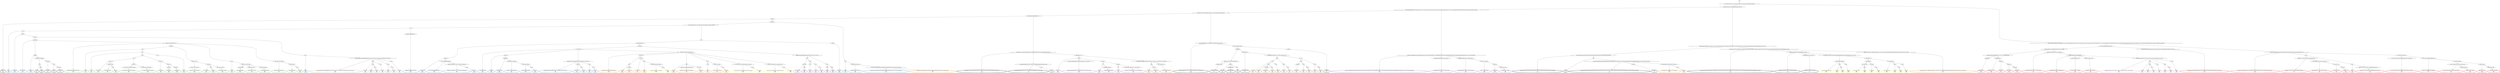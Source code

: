digraph T {
	{
		rank=same
		394 [penwidth=3,colorscheme=set19,color=0,label="380;392_P\nP\n3.6%"]
		383 [penwidth=3,colorscheme=set19,color=0,label="1010_P\nP\n3.6%"]
		381 [penwidth=3,colorscheme=set19,color=0,label="1068_P\nP\n6.2%"]
		379 [penwidth=3,colorscheme=set19,color=0,label="1024;1039_P\nP\n3.8%"]
		377 [penwidth=3,colorscheme=set19,color=0,label="1087_P\nP\n2.4%"]
		375 [penwidth=3,colorscheme=set19,color=0,label="1128;1164_P\nP\n6%"]
		373 [penwidth=3,colorscheme=set19,color=0,label="391;395;398;412;415;422;433;443;448;459;464;471;482;488;495;524;532;537;540;553;564;569;572;591;603;614_P\nP\n2.6%"]
		371 [penwidth=3,colorscheme=set19,color=0,label="621;629;649;660;668;674;685;718;738;749;761;785;820;853;866;880;923;1009;1051;1086_P\nP\n1.4%"]
		369 [penwidth=3,colorscheme=set19,color=0,label="1102_P\nP\n7.2%"]
		367 [penwidth=3,colorscheme=set19,color=0,label="351;354;383;388;397;407;411;418;432;441;447;469;485;507;516;522;531;557_P\nP\n0.96%"]
		362 [penwidth=3,colorscheme=set19,color=0,label="867;883;911;938_P\nP\n7.2%"]
		360 [penwidth=3,colorscheme=set19,color=0,label="882;924_P\nP\n5.3%"]
		358 [penwidth=3,colorscheme=set19,color=0,label="952;968;983;993_P\nP\n5.3%"]
		356 [penwidth=3,colorscheme=set19,color=0,label="992_P\nP\n5%"]
		354 [penwidth=3,colorscheme=set19,color=0,label="723;750;803;813_P\nP\n5%"]
		352 [penwidth=3,colorscheme=set19,color=0,label="661;669_P\nP\n8.2%"]
		349 [penwidth=3,colorscheme=set19,color=0,label="229;233;236;240;242;245;246;249;253;258;265;267;280;282;284;289;298;301;303;306;310;314;319;320;326;329_P\nP\n2.6%"]
		347 [penwidth=3,colorscheme=set19,color=0,label="332_P\nP\n2.2%"]
		345 [penwidth=3,colorscheme=set19,color=0,label="334;345;353;364;368;376;382;385;390;399;404;408;425;436;454;463;470;481;487;501;512;517;523;546;552;568;590;609;613;628;638;659;667;684;694;710;722;736;784;812;841;878;910_P\nP\n2.4%"]
		343 [penwidth=3,colorscheme=set19,color=0,label="951;991_P\nP\n5%"]
		341 [penwidth=3,colorscheme=set19,color=0,label="232;235;239;241;252;261;264;269;274;277;288;294;297;302;305;309;313;324;330;333;339;342;348;357;362;371;381;393;410;421;431;435;440;453;458;468;479;484;491;493;499;506;511;521;530_P\nP\n2.9%"]
		339 [penwidth=3,colorscheme=set19,color=0,label="536;539;545;550;562;567;578;583;589;602;607;612;636_P\nP\n4.8%"]
		337 [penwidth=3,colorscheme=set19,color=0,label="657;666;673;682;715;720;733;758_P\nP\n6%"]
		331 [penwidth=3,colorscheme=set19,color=1,label="884;898;940_M1\nM1\n5.4%"]
		329 [penwidth=3,colorscheme=set19,color=1,label="926;954;984;1011_M1\nM1\n0.9%"]
		327 [penwidth=3,colorscheme=set19,color=1,label="1040;1053_M1\nM1\n4%"]
		325 [penwidth=3,colorscheme=set19,color=1,label="1088;1103_M1\nM1\n2.7%"]
		323 [penwidth=3,colorscheme=set19,color=1,label="1166;1249_M1\nM1\n5.4%"]
		321 [penwidth=3,colorscheme=set19,color=1,label="610;622;631;651;688;724;740;751;763;787;796_M1\nM1\n1.3%"]
		319 [penwidth=3,colorscheme=set19,color=1,label="814;828;844;868;912;925;939;953;969;970_M1\nM1\n4.9%"]
		317 [penwidth=3,colorscheme=set19,color=1,label="1015;1043;1056;1073;1106_M1\nM1\n9.4%"]
		315 [penwidth=3,colorscheme=set19,color=1,label="1055;1072;1092;1105;1147_M1\nM1\n7.6%"]
		313 [penwidth=3,colorscheme=set19,color=1,label="450;460;465;475;483;489;496;503;509;513;518;526;534;542;547;554;558;565;570;585;599;615;671;687;704_M1\nM1\n6.7%"]
		311 [penwidth=3,colorscheme=set19,color=1,label="366;370;374;378;386;401;405;414;416;423;426;429;444;449;502;525;533;541;573;574;581;593;605;617;624_M1\nM1\n1.8%"]
		308 [penwidth=3,colorscheme=set19,color=1,label="653;664;677;728;744;755;775;790;797;831;856;872;886_M1\nM1\n4%"]
		306 [penwidth=3,colorscheme=set19,color=1,label="902;913;943;995;1014;1027;1054;1071;1091_M1\nM1\n1.8%"]
		304 [penwidth=3,colorscheme=set19,color=1,label="1129;1144;1167_M1\nM1\n1.8%"]
		302 [penwidth=3,colorscheme=set19,color=1,label="1184;1251_M1\nM1\n5.4%"]
		300 [penwidth=3,colorscheme=set19,color=1,label="663_M1\nM1\n1.3%"]
		298 [penwidth=3,colorscheme=set19,color=1,label="676;697;713;727;743;754;765;774;789;806;855;901;957;1013_M1\nM1\n5.4%"]
		295 [penwidth=3,colorscheme=set19,color=1,label="742;753;773;815;847;854;871;885;900;942;956;972;1026;1042;1070_M1\nM1\n7.6%"]
		293 [penwidth=3,colorscheme=set19,color=1,label="752;764;772;788;805;830;846;870;899_M1\nM1\n4%"]
		290 [penwidth=3,colorscheme=set19,color=1,label="1012;1041;1069;1090;1118;1130;1145;1168;1198_M1\nM1\n2.2%"]
		288 [penwidth=3,colorscheme=set19,color=1,label="1231;1252;1287;1304_M1\nM1\n6.3%"]
		286 [penwidth=3,colorscheme=set19,color=1,label="1089;1104;1146_M1\nM1\n0.45%"]
		284 [penwidth=3,colorscheme=set19,color=1,label="1183;1230;1250;1316_M1\nM1\n9.4%"]
		282 [penwidth=3,colorscheme=set19,color=2,label="424_M2\nM2\n2.7%"]
		280 [penwidth=3,colorscheme=set19,color=2,label="430;439;452;457;461;474_M2\nM2\n3.3%"]
		278 [penwidth=3,colorscheme=set19,color=2,label="478;505;515;520;529;549;560;576;582;588;618;625;654;665;678;691;706;729;745;776;791;807;822_M2\nM2\n5.2%"]
		277 [penwidth=3,colorscheme=set19,color=2,label="620_M2\nM2\n0.27%"]
		276 [penwidth=3,colorscheme=set19,color=2,label="645;700_M2\nM2\n1.9%"]
		275 [penwidth=3,colorscheme=set19,color=2,label="800;817;825_M2\nM2\n3%"]
		274 [penwidth=3,colorscheme=set19,color=2,label="850;862_M2\nM2\n1.9%"]
		272 [penwidth=3,colorscheme=set19,color=2,label="809_M2\nM2\n6.6%"]
		270 [penwidth=3,colorscheme=set19,color=2,label="644;656;672;680;699;709;731_M2\nM2\n6.3%"]
		266 [penwidth=3,colorscheme=set19,color=2,label="698;708_M2\nM2\n4.6%"]
		264 [penwidth=3,colorscheme=set19,color=2,label="767;778;799;849;860;874;890_M2\nM2\n1.9%"]
		262 [penwidth=3,colorscheme=set19,color=2,label="930;987;1018;1029;1057;1120;1170;1200;1215;1289;1290_M2\nM2\n5.7%"]
		260 [penwidth=3,colorscheme=set19,color=2,label="1306_M2\nM2\n8.5%"]
		257 [penwidth=3,colorscheme=set19,color=2,label="777;792;798;816_M2\nM2\n1.6%"]
		255 [penwidth=3,colorscheme=set19,color=2,label="823;833_M2\nM2\n4.6%"]
		253 [penwidth=3,colorscheme=set19,color=2,label="888;904;915_M2\nM2\n0.82%"]
		251 [penwidth=3,colorscheme=set19,color=2,label="1000;1019;1031;1044;1093_M2\nM2\n1.9%"]
		249 [penwidth=3,colorscheme=set19,color=2,label="1148;1169;1186;1199_M2\nM2\n0.27%"]
		247 [penwidth=3,colorscheme=set19,color=2,label="1232_M2\nM2\n5.5%"]
		245 [penwidth=3,colorscheme=set19,color=2,label="832;858;873;887;903;914;928;961;974;1020;1059;1076;1132;1150;1151_M2\nM2\n10%"]
		243 [penwidth=3,colorscheme=set19,color=2,label="1188;1217_M2\nM2\n1.4%"]
		241 [penwidth=3,colorscheme=set19,color=2,label="1233_M2\nM2\n5.2%"]
		239 [penwidth=3,colorscheme=set19,color=2,label="1203_M2\nM2\n2.2%"]
		237 [penwidth=3,colorscheme=set19,color=2,label="1216_M2\nM2\n8.2%"]
		235 [penwidth=3,colorscheme=set19,color=2,label="634;642_M2\nM2\n6.3%"]
		233 [penwidth=3,colorscheme=set19,color=3,label="835;851;875;907;918;958;997;1017_M3\nM3\n3.1%"]
		230 [penwidth=3,colorscheme=set19,color=3,label="1078_M3\nM3\n1%"]
		228 [penwidth=3,colorscheme=set19,color=3,label="1111_M3\nM3\n4.1%"]
		224 [penwidth=3,colorscheme=set19,color=3,label="1176;1194_M3\nM3\n2.1%"]
		222 [penwidth=3,colorscheme=set19,color=3,label="1208;1222;1239_M3\nM3\n5.2%"]
		220 [penwidth=3,colorscheme=set19,color=3,label="1340_M3\nM3\n5.2%"]
		217 [penwidth=3,colorscheme=set19,color=3,label="1221;1238;1259;1278;1319;1332;1339_M3\nM3\n6.2%"]
		215 [penwidth=3,colorscheme=set19,color=3,label="1277;1294;1331;1338;1348;1354_M3\nM3\n5.2%"]
		213 [penwidth=3,colorscheme=set19,color=3,label="1173;1190_M3\nM3\n2.1%"]
		210 [penwidth=3,colorscheme=set19,color=3,label="1292;1329_M3\nM3\n6.2%"]
		208 [penwidth=3,colorscheme=set19,color=3,label="1308;1336_M3\nM3\n8.2%"]
		206 [penwidth=3,colorscheme=set19,color=3,label="1191_M3\nM3\n5.2%"]
		203 [penwidth=3,colorscheme=set19,color=3,label="1135;1156;1174;1218;1234_M3\nM3\n6.2%"]
		201 [penwidth=3,colorscheme=set19,color=3,label="1155;1189_M3\nM3\n2.1%"]
		199 [penwidth=3,colorscheme=set19,color=3,label="1204_M3\nM3\n5.2%"]
		197 [penwidth=3,colorscheme=set19,color=3,label="1274;1291;1307;1328_M3\nM3\n5.2%"]
		195 [penwidth=3,colorscheme=set19,color=3,label="1061_M3\nM3\n3.1%"]
		192 [penwidth=3,colorscheme=set19,color=3,label="1206;1258;1293_M3\nM3\n5.2%"]
		190 [penwidth=3,colorscheme=set19,color=3,label="1220;1237;1257;1310_M3\nM3\n7.2%"]
		188 [penwidth=3,colorscheme=set19,color=3,label="1236;1256;1309;1330_M3\nM3\n5.2%"]
		186 [penwidth=3,colorscheme=set19,color=3,label="1095;1108;1134;1153;1205_M3\nM3\n1%"]
		184 [penwidth=3,colorscheme=set19,color=3,label="1219;1235;1276_M3\nM3\n1%"]
		182 [penwidth=3,colorscheme=set19,color=3,label="1337_M3\nM3\n5.2%"]
		180 [penwidth=3,colorscheme=set19,color=4,label="250;251;255;256;260;268;278;281;286;292;295;300;312;316;322;325;344;360;363;367;372;379;384;389;394;403;428;437;442;462;480;486;494;500;508;551;580;584;598;608;637;683;693;702;721;735;747;760;780;793;810_M4\nM4\n4.5%"]
		178 [penwidth=3,colorscheme=set19,color=4,label="836;876;908;947;963;976;1002;1021;1046;1137_M4\nM4\n7.1%"]
		176 [penwidth=3,colorscheme=set19,color=4,label="893;919;933;946;962;975;1001;1063;1079;1112_M4\nM4\n2.6%"]
		174 [penwidth=3,colorscheme=set19,color=4,label="1158;1177;1209;1223_M4\nM4\n0.65%"]
		172 [penwidth=3,colorscheme=set19,color=4,label="1240;1260_M4\nM4\n2.6%"]
		170 [penwidth=3,colorscheme=set19,color=4,label="1279;1295;1311;1320_M4\nM4\n8.4%"]
		166 [penwidth=3,colorscheme=set19,color=4,label="1241;1264_M4\nM4\n4.5%"]
		164 [penwidth=3,colorscheme=set19,color=4,label="1298_M4\nM4\n6.5%"]
		161 [penwidth=3,colorscheme=set19,color=4,label="1281_M4\nM4\n9.7%"]
		159 [penwidth=3,colorscheme=set19,color=4,label="1297_M4\nM4\n3.2%"]
		157 [penwidth=3,colorscheme=set19,color=4,label="1312_M4\nM4\n5.8%"]
		154 [penwidth=3,colorscheme=set19,color=4,label="1280_M4\nM4\n8.4%"]
		152 [penwidth=3,colorscheme=set19,color=4,label="1296_M4\nM4\n5.8%"]
		149 [penwidth=3,colorscheme=set19,color=4,label="748;781_M4\nM4\n2.6%"]
		147 [penwidth=3,colorscheme=set19,color=4,label="801;818;827;838;863;894;921;978;1004;1034;1098;1114;1124;1160;1178_M4\nM4\n5.2%"]
		144 [penwidth=3,colorscheme=set19,color=4,label="877_M4\nM4\n0.65%"]
		142 [penwidth=3,colorscheme=set19,color=4,label="934;949;964;1003;1033_M4\nM4\n9.1%"]
		139 [penwidth=3,colorscheme=set19,color=4,label="977_M4\nM4\n7.1%"]
		137 [penwidth=3,colorscheme=set19,color=4,label="1022;1032;1047;1064;1097;1113;1123;1159;1261_M4\nM4\n5.2%"]
		136 [penwidth=3,colorscheme=set19,color=5,label="478;505;515;520;529;549;560;576;582;588;618;625;654;665;678;691;706;729;745;776;791;807;822_M5\nM5\n4%"]
		134 [penwidth=3,colorscheme=set19,color=5,label="848;857;927;944;959;973;989;1005;1023_M5\nM5\n17%"]
		131 [penwidth=3,colorscheme=set19,color=5,label="1081_M5\nM5\n0.67%"]
		129 [penwidth=3,colorscheme=set19,color=5,label="1126;1142_M5\nM5\n11%"]
		127 [penwidth=3,colorscheme=set19,color=5,label="1141;1243_M5\nM5\n2%"]
		125 [penwidth=3,colorscheme=set19,color=5,label="1267_M5\nM5\n5.3%"]
		123 [penwidth=3,colorscheme=set19,color=5,label="1080_M5\nM5\n0.67%"]
		121 [penwidth=3,colorscheme=set19,color=5,label="1099;1140;1162;1266;1284;1302;1323_M5\nM5\n6%"]
		119 [penwidth=3,colorscheme=set19,color=5,label="1139;1161_M5\nM5\n15%"]
		116 [penwidth=3,colorscheme=set19,color=5,label="1138_M5\nM5\n6%"]
		114 [penwidth=3,colorscheme=set19,color=5,label="1180;1211;1227;1301_M5\nM5\n4.7%"]
		112 [penwidth=3,colorscheme=set19,color=5,label="1322_M5\nM5\n5.3%"]
		110 [penwidth=3,colorscheme=set19,color=5,label="967;979;990;1007;1038;1084;1101;1116;1246_M5\nM5\n1.3%"]
		108 [penwidth=3,colorscheme=set19,color=5,label="1282_M5\nM5\n15%"]
		106 [penwidth=3,colorscheme=set19,color=5,label="544;556;561;566;571;577;595;606;627;646;681;714;732;746;757;782;811;839;852;864;895;909;922;935;965;1036;1065;1082;1100;1181;1228;1245_M5\nM5\n6%"]
		104 [penwidth=3,colorscheme=set19,color=6,label="1324;1334;1355;1363;1373;1383_M6\nM6\n5.6%"]
		102 [penwidth=3,colorscheme=set19,color=6,label="1405_M6\nM6\n5.6%"]
		100 [penwidth=3,colorscheme=set19,color=6,label="1179;1196;1226;1242;1265;1283;1300;1321;1333;1342_M6\nM6\n5.6%"]
		98 [penwidth=3,colorscheme=set19,color=6,label="1406_M6\nM6\n5.6%"]
		96 [penwidth=3,colorscheme=set19,color=6,label="1195;1210;1225;1299;1313;1341;1349;1362;1372_M6\nM6\n5.6%"]
		94 [penwidth=3,colorscheme=set19,color=6,label="1407_M6\nM6\n5.6%"]
		91 [penwidth=3,colorscheme=set19,color=6,label="1244;1269;1285;1350;1366_M6\nM6\n5.6%"]
		89 [penwidth=3,colorscheme=set19,color=6,label="1386_M6\nM6\n5.6%"]
		87 [penwidth=3,colorscheme=set19,color=6,label="1404_M6\nM6\n5.6%"]
		85 [penwidth=3,colorscheme=set19,color=6,label="1403_M6\nM6\n5.6%"]
		81 [penwidth=3,colorscheme=set19,color=6,label="1357;1365;1375_M6\nM6\n5.6%"]
		79 [penwidth=3,colorscheme=set19,color=6,label="1402_M6\nM6\n5.6%"]
		77 [penwidth=3,colorscheme=set19,color=6,label="1374;1385_M6\nM6\n5.6%"]
		75 [penwidth=3,colorscheme=set19,color=6,label="1401_M6\nM6\n5.6%"]
		73 [penwidth=3,colorscheme=set19,color=6,label="1343;1356;1364_M6\nM6\n5.6%"]
		71 [penwidth=3,colorscheme=set19,color=6,label="1384_M6\nM6\n5.6%"]
		69 [penwidth=3,colorscheme=set19,color=6,label="1400_M6\nM6\n5.6%"]
		67 [penwidth=3,colorscheme=set19,color=6,label="1399_M6\nM6\n5.6%"]
		64 [penwidth=3,colorscheme=set19,color=7,label="1345_M7\nM7\n6.7%"]
		62 [penwidth=3,colorscheme=set19,color=7,label="1377;1387_M7\nM7\n6.7%"]
		60 [penwidth=3,colorscheme=set19,color=7,label="1351;1358;1367;1376_M7\nM7\n6.7%"]
		56 [penwidth=3,colorscheme=set19,color=7,label="1353_M7\nM7\n6.7%"]
		54 [penwidth=3,colorscheme=set19,color=7,label="1369_M7\nM7\n6.7%"]
		52 [penwidth=3,colorscheme=set19,color=7,label="1380;1394_M7\nM7\n6.7%"]
		50 [penwidth=3,colorscheme=set19,color=7,label="1393_M7\nM7\n6.7%"]
		48 [penwidth=3,colorscheme=set19,color=7,label="1392_M7\nM7\n6.7%"]
		46 [penwidth=3,colorscheme=set19,color=7,label="1360_M7\nM7\n6.7%"]
		44 [penwidth=3,colorscheme=set19,color=7,label="1391_M7\nM7\n6.7%"]
		40 [penwidth=3,colorscheme=set19,color=7,label="1368;1390_M7\nM7\n6.7%"]
		38 [penwidth=3,colorscheme=set19,color=7,label="1379_M7\nM7\n6.7%"]
		36 [penwidth=3,colorscheme=set19,color=7,label="1389_M7\nM7\n6.7%"]
		34 [penwidth=3,colorscheme=set19,color=7,label="1378_M7\nM7\n6.7%"]
		32 [penwidth=3,colorscheme=set19,color=7,label="1388_M7\nM7\n6.7%"]
		30 [penwidth=3,colorscheme=set19,color=8,label="986;996;1016;1028;1074;1107;1119;1131;1185;1214;1253;1272;1305;1317;1347;1370_M8\nM8\n12%"]
		28 [penwidth=3,colorscheme=set19,color=8,label="1381_M8\nM8\n12%"]
		26 [penwidth=3,colorscheme=set19,color=8,label="1396_M8\nM8\n12%"]
		24 [penwidth=3,colorscheme=set19,color=8,label="1411_M8\nM8\n12%"]
		22 [penwidth=3,colorscheme=set19,color=8,label="1410_M8\nM8\n12%"]
		20 [penwidth=3,colorscheme=set19,color=8,label="1395_M8\nM8\n12%"]
		18 [penwidth=3,colorscheme=set19,color=8,label="1409_M8\nM8\n12%"]
		16 [penwidth=3,colorscheme=set19,color=8,label="1408_M8\nM8\n12%"]
		14 [penwidth=3,colorscheme=set19,color=9,label="861;891;905;916;931;945;960;988;998;1060;1077;1094;1133;1152;1172;1202;1254;1273;1288;1318;1327;1361;1371_M9\nM9\n12%"]
		12 [penwidth=3,colorscheme=set19,color=9,label="1382_M9\nM9\n12%"]
		10 [penwidth=3,colorscheme=set19,color=9,label="1398_M9\nM9\n12%"]
		8 [penwidth=3,colorscheme=set19,color=9,label="1415_M9\nM9\n12%"]
		6 [penwidth=3,colorscheme=set19,color=9,label="1414_M9\nM9\n12%"]
		4 [penwidth=3,colorscheme=set19,color=9,label="1397_M9\nM9\n12%"]
		2 [penwidth=3,colorscheme=set19,color=9,label="1413_M9\nM9\n12%"]
		0 [penwidth=3,colorscheme=set19,color=9,label="1412_M9\nM9\n12%"]
	}
	401 [label="GL"]
	400 [label="0;1;2;3;4;5;6;7;8;9;10;11;12;13;14;15;16;17;18;19;20;21;22;23;24;25;26;27;28;29;30;31;32;33;34;35"]
	399 [label="37;39;40;42;45;48;51;53;54;56;58;60;61;63;64;67;68;69;70;74"]
	398 [label="76;79;81;84;86;89;94;96;99;101;103;105;106;110;115;117;118;121;123;126;127;128;133;140;142;147;149;151;156;158;159;164;166;169;173;174;177;179;181;185;188;197;199;201;205;206;210;213;216;218;220;222;224;231;237;243;247"]
	397 [label="254;259;262;270;272;275;283;285;291;299;307;311;315;321;328;331;336;337;340;343;347"]
	396 [label="349;352;355;358;359;365;369;373;377"]
	395 [label="380;392"]
	393 [label="400;413;419"]
	392 [label="427;434;438;446;456;467;473;477;498;519;528;535;543;548;559;575;586;587;594;601"]
	391 [label="611"]
	390 [label="620"]
	389 [label="645;700"]
	388 [label="768;779"]
	387 [label="800;817;825"]
	386 [label="850;862"]
	385 [label="892;906;917;932;937;981"]
	384 [label="1010"]
	382 [label="1068"]
	380 [label="1024;1039"]
	378 [label="1087"]
	376 [label="1128;1164"]
	374 [label="391;395;398;412;415;422;433;443;448;459;464;471;482;488;495;524;532;537;540;553;564;569;572;591;603;614"]
	372 [label="621;629;649;660;668;674;685;718;738;749;761;785;820;853;866;880;923;1009;1051;1086"]
	370 [label="1102"]
	368 [label="351;354;383;388;397;407;411;418;432;441;447;469;485;507;516;522;531;557"]
	366 [label="563;579;596;597;630;640"]
	365 [label="650;662;670"]
	364 [label="686;703;711;739;762;770;794;795;821;843"]
	363 [label="867;883;911;938"]
	361 [label="882;924"]
	359 [label="952;968;983;993"]
	357 [label="992"]
	355 [label="723;750;803;813"]
	353 [label="661;669"]
	351 [label="77;80;83;85;88;91;92;93;98;102;104;108;112;114;116;120;122;125;130;132;134;135;138;139;141;146;148;150;154;157;161;163;168;170;172;176;180;182;183;184;186;190;192;194;196;200;203;208;209;212;215;217;227"]
	350 [label="229;233;236;240;242;245;246;249;253;258;265;267;280;282;284;289;298;301;303;306;310;314;319;320;326;329"]
	348 [label="332"]
	346 [label="334;345;353;364;368;376;382;385;390;399;404;408;425;436;454;463;470;481;487;501;512;517;523;546;552;568;590;609;613;628;638;659;667;684;694;710;722;736;784;812;841;878;910"]
	344 [label="951;991"]
	342 [label="232;235;239;241;252;261;264;269;274;277;288;294;297;302;305;309;313;324;330;333;339;342;348;357;362;371;381;393;410;421;431;435;440;453;458;468;479;484;491;493;499;506;511;521;530"]
	340 [label="536;539;545;550;562;567;578;583;589;602;607;612;636"]
	338 [label="657;666;673;682;715;720;733;758"]
	336 [label="36;38;41;43;44;46;47;49;50;52;55;57;59;62;65;66;71;72;73;75;78;82;87;90;95;97;100;107;109;111;113;119;124;129;131;136;137;143;144;145;152;153;155;160;162;165;167;171;175;178;187;189;191;193;195;198;202;204;207;211;214;219;221;223;225;226;228;230;234;238;244;248;257;263;266;271;273;276;279;287;290;293;296;304;308;317;318;323;327;335;338;341;346;350;356"]
	335 [label="361;375;387;396;402;406;409;417;420"]
	334 [label="445;451;455;466;472;476;490;492;497;504;510;514;527;538;555"]
	333 [label="592;600;604;616;623;632;689;696;705;712;725;741;771;804;829;845;869"]
	332 [label="884;898;940"]
	330 [label="926;954;984;1011"]
	328 [label="1040;1053"]
	326 [label="1088;1103"]
	324 [label="1166;1249"]
	322 [label="610;622;631;651;688;724;740;751;763;787;796"]
	320 [label="814;828;844;868;912;925;939;953;969;970"]
	318 [label="1015;1043;1056;1073;1106"]
	316 [label="1055;1072;1092;1105;1147"]
	314 [label="450;460;465;475;483;489;496;503;509;513;518;526;534;542;547;554;558;565;570;585;599;615;671;687;704"]
	312 [label="366;370;374;378;386;401;405;414;416;423;426;429;444;449;502;525;533;541;573;574;581;593;605;617;624"]
	310 [label="633"]
	309 [label="653;664;677;728;744;755;775;790;797;831;856;872;886"]
	307 [label="902;913;943;995;1014;1027;1054;1071;1091"]
	305 [label="1129;1144;1167"]
	303 [label="1184;1251"]
	301 [label="663"]
	299 [label="676;697;713;727;743;754;765;774;789;806;855;901;957;1013"]
	297 [label="641;652;675;690;719;726"]
	296 [label="742;753;773;815;847;854;871;885;900;942;956;972;1026;1042;1070"]
	294 [label="752;764;772;788;805;830;846;870;899"]
	292 [label="941;955;971;985;994"]
	291 [label="1012;1041;1069;1090;1118;1130;1145;1168;1198"]
	289 [label="1231;1252;1287;1304"]
	287 [label="1089;1104;1146"]
	285 [label="1183;1230;1250;1316"]
	283 [label="424"]
	281 [label="430;439;452;457;461;474"]
	279 [label="478;505;515;520;529;549;560;576;582;588;618;625;654;665;678;691;706;729;745;776;791;807;822"]
	273 [label="809"]
	271 [label="644;656;672;680;699;709;731"]
	269 [label="619"]
	268 [label="626;635;643;655;679"]
	267 [label="698;708"]
	265 [label="767;778;799;849;860;874;890"]
	263 [label="930;987;1018;1029;1057;1120;1170;1200;1215;1289;1290"]
	261 [label="1306"]
	259 [label="707;730;756"]
	258 [label="777;792;798;816"]
	256 [label="823;833"]
	254 [label="888;904;915"]
	252 [label="1000;1019;1031;1044;1093"]
	250 [label="1148;1169;1186;1199"]
	248 [label="1232"]
	246 [label="832;858;873;887;903;914;928;961;974;1020;1059;1076;1132;1150;1151"]
	244 [label="1188;1217"]
	242 [label="1233"]
	240 [label="1203"]
	238 [label="1216"]
	236 [label="634;642"]
	234 [label="835;851;875;907;918;958;997;1017"]
	232 [label="1045;1062"]
	231 [label="1078"]
	229 [label="1111"]
	227 [label="1136"]
	226 [label="1157"]
	225 [label="1176;1194"]
	223 [label="1208;1222;1239"]
	221 [label="1340"]
	219 [label="1193;1207"]
	218 [label="1221;1238;1259;1278;1319;1332;1339"]
	216 [label="1277;1294;1331;1338;1348;1354"]
	214 [label="1173;1190"]
	212 [label="1255;1275"]
	211 [label="1292;1329"]
	209 [label="1308;1336"]
	207 [label="1191"]
	205 [label="1096;1110;1122"]
	204 [label="1135;1156;1174;1218;1234"]
	202 [label="1155;1189"]
	200 [label="1204"]
	198 [label="1274;1291;1307;1328"]
	196 [label="1061"]
	194 [label="1109;1121;1154;1175;1192"]
	193 [label="1206;1258;1293"]
	191 [label="1220;1237;1257;1310"]
	189 [label="1236;1256;1309;1330"]
	187 [label="1095;1108;1134;1153;1205"]
	185 [label="1219;1235;1276"]
	183 [label="1337"]
	181 [label="250;251;255;256;260;268;278;281;286;292;295;300;312;316;322;325;344;360;363;367;372;379;384;389;394;403;428;437;442;462;480;486;494;500;508;551;580;584;598;608;637;683;693;702;721;735;747;760;780;793;810"]
	179 [label="836;876;908;947;963;976;1002;1021;1046;1137"]
	177 [label="893;919;933;946;962;975;1001;1063;1079;1112"]
	175 [label="1158;1177;1209;1223"]
	173 [label="1240;1260"]
	171 [label="1279;1295;1311;1320"]
	169 [label="766;808;824;834;859;889;929;999;1030;1058;1075;1149;1171;1187;1201"]
	168 [label="1224"]
	167 [label="1241;1264"]
	165 [label="1298"]
	163 [label="1263"]
	162 [label="1281"]
	160 [label="1297"]
	158 [label="1312"]
	156 [label="1262"]
	155 [label="1280"]
	153 [label="1296"]
	151 [label="639;648;695;717;737"]
	150 [label="748;781"]
	148 [label="801;818;827;838;863;894;921;978;1004;1034;1098;1114;1124;1160;1178"]
	146 [label="826;837"]
	145 [label="877"]
	143 [label="934;949;964;1003;1033"]
	141 [label="920;948"]
	140 [label="977"]
	138 [label="1022;1032;1047;1064;1097;1113;1123;1159;1261"]
	135 [label="848;857;927;944;959;973;989;1005;1023"]
	133 [label="1035;1048"]
	132 [label="1081"]
	130 [label="1126;1142"]
	128 [label="1141;1243"]
	126 [label="1267"]
	124 [label="1080"]
	122 [label="1099;1140;1162;1266;1284;1302;1323"]
	120 [label="1139;1161"]
	118 [label="1125"]
	117 [label="1138"]
	115 [label="1180;1211;1227;1301"]
	113 [label="1322"]
	111 [label="967;979;990;1007;1038;1084;1101;1116;1246"]
	109 [label="1282"]
	107 [label="544;556;561;566;571;577;595;606;627;646;681;714;732;746;757;782;811;839;852;864;895;909;922;935;965;1036;1065;1082;1100;1181;1228;1245"]
	105 [label="1324;1334;1355;1363;1373;1383"]
	103 [label="1405"]
	101 [label="1179;1196;1226;1242;1265;1283;1300;1321;1333;1342"]
	99 [label="1406"]
	97 [label="1195;1210;1225;1299;1313;1341;1349;1362;1372"]
	95 [label="1407"]
	93 [label="647;658;692;701;716;734;759;769;783;840;896;936;950;966;1006;1037;1049;1066;1083;1115;1143;1163"]
	92 [label="1244;1269;1285;1350;1366"]
	90 [label="1386"]
	88 [label="1404"]
	86 [label="1403"]
	84 [label="1268;1303;1314"]
	83 [label="1325;1335;1344"]
	82 [label="1357;1365;1375"]
	80 [label="1402"]
	78 [label="1374;1385"]
	76 [label="1401"]
	74 [label="1343;1356;1364"]
	72 [label="1384"]
	70 [label="1400"]
	68 [label="1399"]
	66 [label="786;802;819;865;879;980;1008;1050;1067;1085;1127;1182;1197;1212;1229;1247;1270;1286;1326"]
	65 [label="1345"]
	63 [label="1377;1387"]
	61 [label="1351;1358;1367;1376"]
	59 [label="842;881;897;982;1025;1052;1117;1165;1213;1248;1271;1315"]
	58 [label="1346"]
	57 [label="1353"]
	55 [label="1369"]
	53 [label="1380;1394"]
	51 [label="1393"]
	49 [label="1392"]
	47 [label="1360"]
	45 [label="1391"]
	43 [label="1352"]
	42 [label="1359"]
	41 [label="1368;1390"]
	39 [label="1379"]
	37 [label="1389"]
	35 [label="1378"]
	33 [label="1388"]
	31 [label="986;996;1016;1028;1074;1107;1119;1131;1185;1214;1253;1272;1305;1317;1347;1370"]
	29 [label="1381"]
	27 [label="1396"]
	25 [label="1411"]
	23 [label="1410"]
	21 [label="1395"]
	19 [label="1409"]
	17 [label="1408"]
	15 [label="861;891;905;916;931;945;960;988;998;1060;1077;1094;1133;1152;1172;1202;1254;1273;1288;1318;1327;1361;1371"]
	13 [label="1382"]
	11 [label="1398"]
	9 [label="1415"]
	7 [label="1414"]
	5 [label="1397"]
	3 [label="1413"]
	1 [label="1412"]
	401 -> 400
	400 -> 399
	400 -> 336
	399 -> 398
	399 -> 351
	398 -> 397
	398 -> 181
	397 -> 396
	397 -> 368
	396 -> 395
	396 -> 374
	395 -> 394
	395 -> 393
	393 -> 392
	393 -> 283
	392 -> 391
	392 -> 269
	391 -> 390
	391 -> 271
	390 -> 389
	390 -> 277
	389 -> 388
	389 -> 276
	388 -> 387
	388 -> 273
	387 -> 386
	387 -> 275
	387 -> 234
	386 -> 385
	386 -> 274
	385 -> 384
	385 -> 380
	384 -> 383
	384 -> 382
	382 -> 381
	380 -> 379
	380 -> 378
	378 -> 377
	378 -> 376
	376 -> 375
	374 -> 373
	374 -> 372
	374 -> 151
	372 -> 371
	372 -> 370
	370 -> 369
	368 -> 367
	368 -> 366
	366 -> 365
	366 -> 353
	365 -> 364
	365 -> 355
	364 -> 363
	364 -> 361
	363 -> 362
	361 -> 360
	361 -> 359
	361 -> 357
	359 -> 358
	357 -> 356
	355 -> 354
	355 -> 59
	353 -> 352
	351 -> 350
	351 -> 342
	350 -> 349
	350 -> 348
	348 -> 347
	348 -> 346
	346 -> 345
	346 -> 344
	346 -> 111
	344 -> 343
	342 -> 341
	342 -> 340
	342 -> 107
	340 -> 339
	340 -> 338
	340 -> 93
	338 -> 337
	336 -> 335
	336 -> 312
	335 -> 334
	335 -> 314
	334 -> 333
	334 -> 322
	333 -> 332
	333 -> 330
	332 -> 331
	330 -> 329
	330 -> 328
	328 -> 327
	328 -> 326
	326 -> 325
	326 -> 324
	324 -> 323
	322 -> 321
	322 -> 320
	320 -> 319
	320 -> 318
	320 -> 316
	320 -> 31
	318 -> 317
	316 -> 315
	314 -> 313
	312 -> 311
	312 -> 310
	312 -> 297
	310 -> 309
	310 -> 301
	309 -> 308
	309 -> 307
	307 -> 306
	307 -> 305
	305 -> 304
	305 -> 303
	303 -> 302
	301 -> 300
	301 -> 299
	299 -> 298
	297 -> 296
	297 -> 294
	296 -> 295
	294 -> 293
	294 -> 292
	292 -> 291
	292 -> 287
	291 -> 290
	291 -> 289
	289 -> 288
	287 -> 286
	287 -> 285
	285 -> 284
	283 -> 282
	283 -> 281
	281 -> 280
	281 -> 279
	279 -> 278
	279 -> 136
	273 -> 272
	273 -> 15
	271 -> 270
	269 -> 268
	269 -> 236
	268 -> 267
	268 -> 259
	267 -> 266
	267 -> 265
	265 -> 264
	265 -> 263
	263 -> 262
	263 -> 261
	261 -> 260
	259 -> 258
	259 -> 169
	258 -> 257
	258 -> 256
	258 -> 246
	258 -> 135
	256 -> 255
	256 -> 254
	254 -> 253
	254 -> 252
	252 -> 251
	252 -> 250
	250 -> 249
	250 -> 248
	248 -> 247
	246 -> 245
	246 -> 244
	246 -> 240
	244 -> 243
	244 -> 242
	242 -> 241
	240 -> 239
	240 -> 238
	238 -> 237
	236 -> 235
	234 -> 233
	234 -> 232
	234 -> 196
	234 -> 187
	232 -> 231
	232 -> 205
	231 -> 230
	231 -> 229
	229 -> 228
	229 -> 227
	229 -> 207
	227 -> 226
	227 -> 214
	226 -> 225
	226 -> 219
	225 -> 224
	225 -> 223
	223 -> 222
	223 -> 221
	221 -> 220
	219 -> 218
	219 -> 216
	218 -> 217
	216 -> 215
	214 -> 213
	214 -> 212
	212 -> 211
	212 -> 209
	211 -> 210
	209 -> 208
	207 -> 206
	205 -> 204
	205 -> 202
	204 -> 203
	202 -> 201
	202 -> 200
	202 -> 198
	200 -> 199
	198 -> 197
	196 -> 195
	196 -> 194
	194 -> 193
	194 -> 191
	194 -> 189
	193 -> 192
	191 -> 190
	189 -> 188
	187 -> 186
	187 -> 185
	185 -> 184
	185 -> 183
	183 -> 182
	181 -> 180
	181 -> 179
	181 -> 177
	179 -> 178
	177 -> 176
	177 -> 175
	175 -> 174
	175 -> 173
	173 -> 172
	173 -> 171
	171 -> 170
	169 -> 168
	169 -> 156
	168 -> 167
	168 -> 163
	167 -> 166
	167 -> 165
	165 -> 164
	163 -> 162
	163 -> 160
	162 -> 161
	160 -> 159
	160 -> 158
	158 -> 157
	156 -> 155
	156 -> 153
	155 -> 154
	153 -> 152
	151 -> 150
	151 -> 66
	150 -> 149
	150 -> 148
	150 -> 146
	148 -> 147
	146 -> 145
	146 -> 141
	145 -> 144
	145 -> 143
	143 -> 142
	141 -> 140
	141 -> 138
	140 -> 139
	138 -> 137
	135 -> 134
	135 -> 133
	135 -> 124
	135 -> 118
	135 -> 101
	135 -> 97
	133 -> 132
	133 -> 128
	132 -> 131
	132 -> 130
	130 -> 129
	128 -> 127
	128 -> 126
	126 -> 125
	126 -> 105
	124 -> 123
	124 -> 122
	124 -> 120
	122 -> 121
	120 -> 119
	118 -> 117
	118 -> 115
	117 -> 116
	115 -> 114
	115 -> 113
	113 -> 112
	111 -> 110
	111 -> 109
	109 -> 108
	107 -> 106
	105 -> 104
	105 -> 103
	103 -> 102
	101 -> 100
	101 -> 99
	99 -> 98
	97 -> 96
	97 -> 95
	95 -> 94
	93 -> 92
	93 -> 84
	92 -> 91
	92 -> 90
	92 -> 86
	90 -> 89
	90 -> 88
	88 -> 87
	86 -> 85
	84 -> 83
	84 -> 74
	83 -> 82
	83 -> 78
	82 -> 81
	82 -> 80
	80 -> 79
	78 -> 77
	78 -> 76
	76 -> 75
	74 -> 73
	74 -> 72
	74 -> 68
	72 -> 71
	72 -> 70
	70 -> 69
	68 -> 67
	66 -> 65
	66 -> 61
	65 -> 64
	65 -> 63
	63 -> 62
	61 -> 60
	59 -> 58
	59 -> 43
	58 -> 57
	58 -> 47
	57 -> 56
	57 -> 55
	57 -> 49
	55 -> 54
	55 -> 53
	55 -> 51
	53 -> 52
	51 -> 50
	49 -> 48
	47 -> 46
	47 -> 45
	45 -> 44
	43 -> 42
	43 -> 35
	42 -> 41
	42 -> 39
	41 -> 40
	39 -> 38
	39 -> 37
	37 -> 36
	35 -> 34
	35 -> 33
	33 -> 32
	31 -> 30
	31 -> 29
	31 -> 21
	31 -> 17
	29 -> 28
	29 -> 27
	29 -> 23
	27 -> 26
	27 -> 25
	25 -> 24
	23 -> 22
	21 -> 20
	21 -> 19
	19 -> 18
	17 -> 16
	15 -> 14
	15 -> 13
	15 -> 5
	15 -> 1
	13 -> 12
	13 -> 11
	13 -> 7
	11 -> 10
	11 -> 9
	9 -> 8
	7 -> 6
	5 -> 4
	5 -> 3
	3 -> 2
	1 -> 0
}
